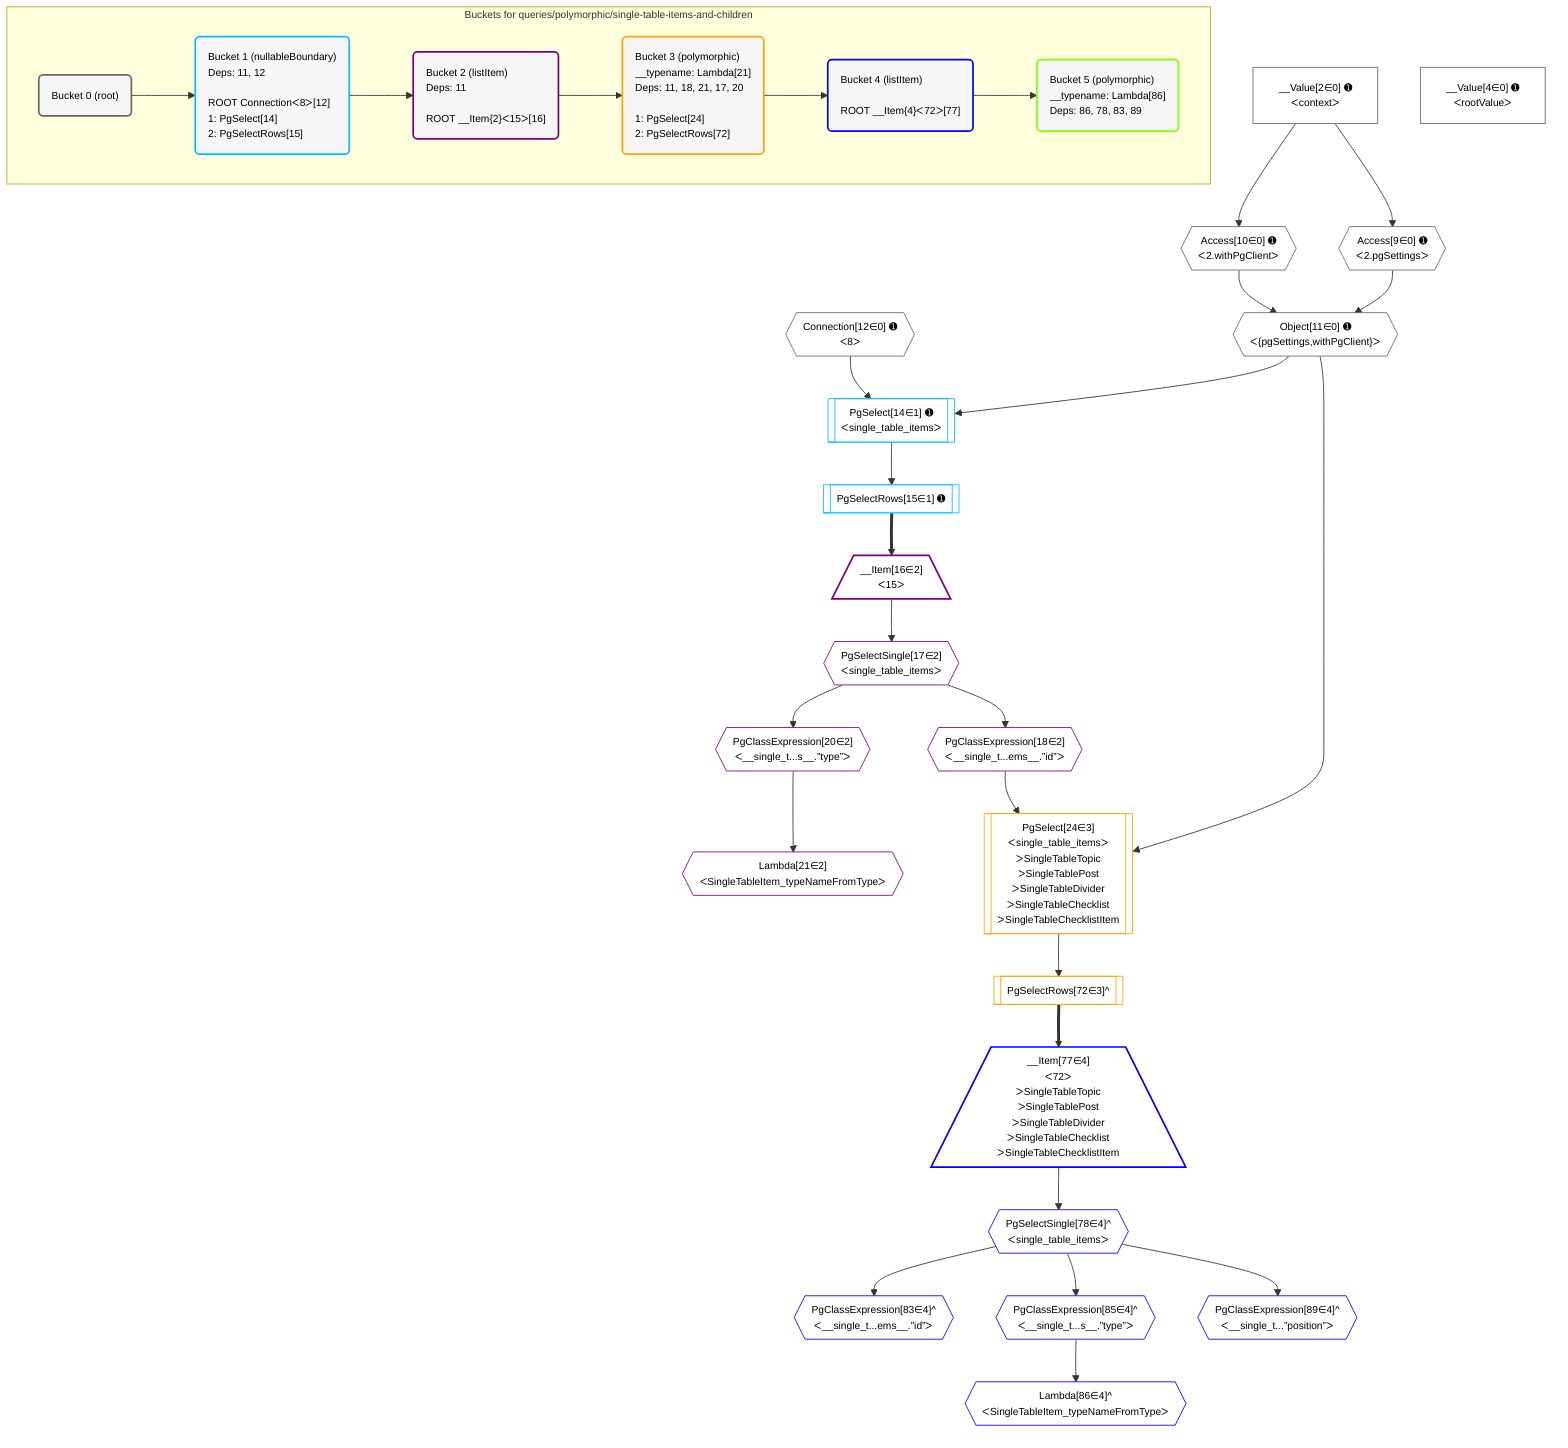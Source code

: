 %%{init: {'themeVariables': { 'fontSize': '12px'}}}%%
graph TD
    classDef path fill:#eee,stroke:#000,color:#000
    classDef plan fill:#fff,stroke-width:1px,color:#000
    classDef itemplan fill:#fff,stroke-width:2px,color:#000
    classDef unbatchedplan fill:#dff,stroke-width:1px,color:#000
    classDef sideeffectplan fill:#fcc,stroke-width:2px,color:#000
    classDef bucket fill:#f6f6f6,color:#000,stroke-width:2px,text-align:left

    subgraph "Buckets for queries/polymorphic/single-table-items-and-children"
    Bucket0("Bucket 0 (root)"):::bucket
    Bucket1("Bucket 1 (nullableBoundary)<br />Deps: 11, 12<br /><br />ROOT Connectionᐸ8ᐳ[12]<br />1: PgSelect[14]<br />2: PgSelectRows[15]"):::bucket
    Bucket2("Bucket 2 (listItem)<br />Deps: 11<br /><br />ROOT __Item{2}ᐸ15ᐳ[16]"):::bucket
    Bucket3("Bucket 3 (polymorphic)<br />__typename: Lambda[21]<br />Deps: 11, 18, 21, 17, 20<br /><br />1: PgSelect[24]<br />2: PgSelectRows[72]"):::bucket
    Bucket4("Bucket 4 (listItem)<br /><br />ROOT __Item{4}ᐸ72ᐳ[77]"):::bucket
    Bucket5("Bucket 5 (polymorphic)<br />__typename: Lambda[86]<br />Deps: 86, 78, 83, 89"):::bucket
    end
    Bucket0 --> Bucket1
    Bucket1 --> Bucket2
    Bucket2 --> Bucket3
    Bucket3 --> Bucket4
    Bucket4 --> Bucket5

    %% plan dependencies
    Object11{{"Object[11∈0] ➊<br />ᐸ{pgSettings,withPgClient}ᐳ"}}:::plan
    Access9{{"Access[9∈0] ➊<br />ᐸ2.pgSettingsᐳ"}}:::plan
    Access10{{"Access[10∈0] ➊<br />ᐸ2.withPgClientᐳ"}}:::plan
    Access9 & Access10 --> Object11
    __Value2["__Value[2∈0] ➊<br />ᐸcontextᐳ"]:::plan
    __Value2 --> Access9
    __Value2 --> Access10
    __Value4["__Value[4∈0] ➊<br />ᐸrootValueᐳ"]:::plan
    Connection12{{"Connection[12∈0] ➊<br />ᐸ8ᐳ"}}:::plan
    PgSelect14[["PgSelect[14∈1] ➊<br />ᐸsingle_table_itemsᐳ"]]:::plan
    Object11 & Connection12 --> PgSelect14
    PgSelectRows15[["PgSelectRows[15∈1] ➊"]]:::plan
    PgSelect14 --> PgSelectRows15
    __Item16[/"__Item[16∈2]<br />ᐸ15ᐳ"\]:::itemplan
    PgSelectRows15 ==> __Item16
    PgSelectSingle17{{"PgSelectSingle[17∈2]<br />ᐸsingle_table_itemsᐳ"}}:::plan
    __Item16 --> PgSelectSingle17
    PgClassExpression18{{"PgClassExpression[18∈2]<br />ᐸ__single_t...ems__.”id”ᐳ"}}:::plan
    PgSelectSingle17 --> PgClassExpression18
    PgClassExpression20{{"PgClassExpression[20∈2]<br />ᐸ__single_t...s__.”type”ᐳ"}}:::plan
    PgSelectSingle17 --> PgClassExpression20
    Lambda21{{"Lambda[21∈2]<br />ᐸSingleTableItem_typeNameFromTypeᐳ"}}:::plan
    PgClassExpression20 --> Lambda21
    PgSelect24[["PgSelect[24∈3]<br />ᐸsingle_table_itemsᐳ<br />ᐳSingleTableTopic<br />ᐳSingleTablePost<br />ᐳSingleTableDivider<br />ᐳSingleTableChecklist<br />ᐳSingleTableChecklistItem"]]:::plan
    Object11 & PgClassExpression18 --> PgSelect24
    PgSelectRows72[["PgSelectRows[72∈3]^"]]:::plan
    PgSelect24 --> PgSelectRows72
    __Item77[/"__Item[77∈4]<br />ᐸ72ᐳ<br />ᐳSingleTableTopic<br />ᐳSingleTablePost<br />ᐳSingleTableDivider<br />ᐳSingleTableChecklist<br />ᐳSingleTableChecklistItem"\]:::itemplan
    PgSelectRows72 ==> __Item77
    PgSelectSingle78{{"PgSelectSingle[78∈4]^<br />ᐸsingle_table_itemsᐳ"}}:::plan
    __Item77 --> PgSelectSingle78
    PgClassExpression83{{"PgClassExpression[83∈4]^<br />ᐸ__single_t...ems__.”id”ᐳ"}}:::plan
    PgSelectSingle78 --> PgClassExpression83
    PgClassExpression85{{"PgClassExpression[85∈4]^<br />ᐸ__single_t...s__.”type”ᐳ"}}:::plan
    PgSelectSingle78 --> PgClassExpression85
    Lambda86{{"Lambda[86∈4]^<br />ᐸSingleTableItem_typeNameFromTypeᐳ"}}:::plan
    PgClassExpression85 --> Lambda86
    PgClassExpression89{{"PgClassExpression[89∈4]^<br />ᐸ__single_t...”position”ᐳ"}}:::plan
    PgSelectSingle78 --> PgClassExpression89

    %% define steps
    classDef bucket0 stroke:#696969
    class Bucket0,__Value2,__Value4,Access9,Access10,Object11,Connection12 bucket0
    classDef bucket1 stroke:#00bfff
    class Bucket1,PgSelect14,PgSelectRows15 bucket1
    classDef bucket2 stroke:#7f007f
    class Bucket2,__Item16,PgSelectSingle17,PgClassExpression18,PgClassExpression20,Lambda21 bucket2
    classDef bucket3 stroke:#ffa500
    class Bucket3,PgSelect24,PgSelectRows72 bucket3
    classDef bucket4 stroke:#0000ff
    class Bucket4,__Item77,PgSelectSingle78,PgClassExpression83,PgClassExpression85,Lambda86,PgClassExpression89 bucket4
    classDef bucket5 stroke:#7fff00
    class Bucket5 bucket5